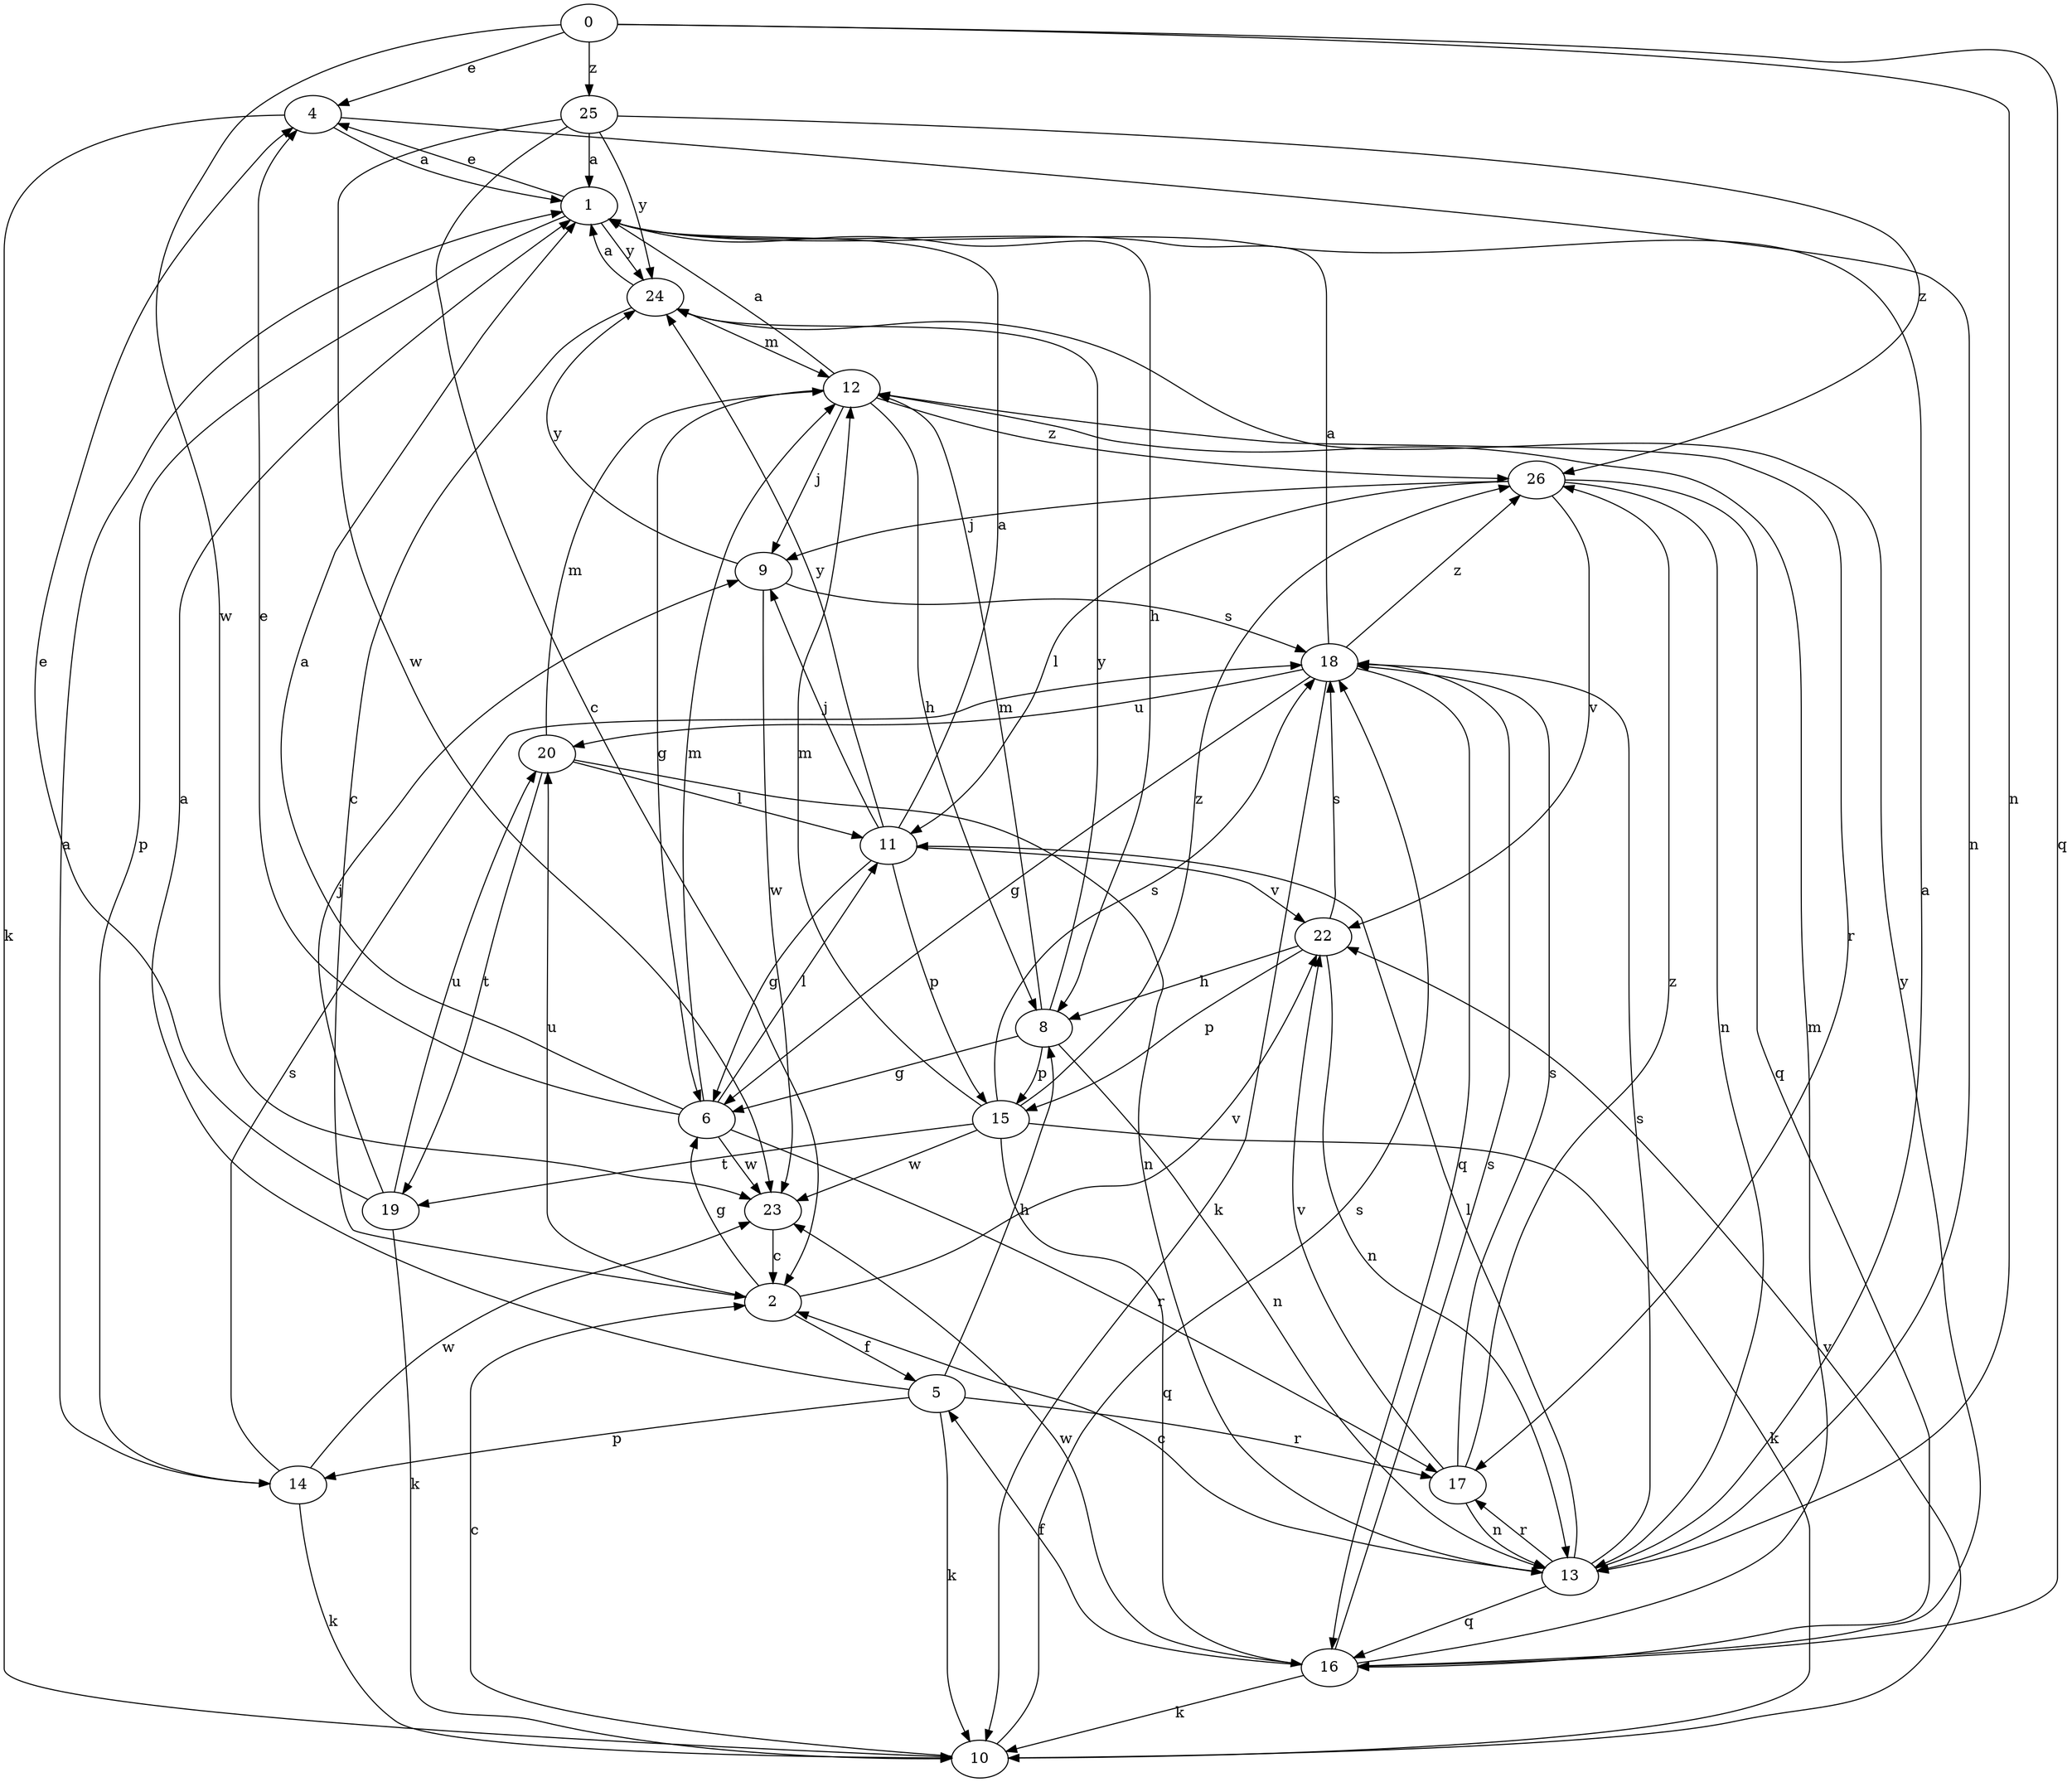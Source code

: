 strict digraph  {
0;
1;
2;
4;
5;
6;
8;
9;
10;
11;
12;
13;
14;
15;
16;
17;
18;
19;
20;
22;
23;
24;
25;
26;
0 -> 4  [label=e];
0 -> 13  [label=n];
0 -> 16  [label=q];
0 -> 23  [label=w];
0 -> 25  [label=z];
1 -> 4  [label=e];
1 -> 8  [label=h];
1 -> 14  [label=p];
1 -> 24  [label=y];
2 -> 5  [label=f];
2 -> 6  [label=g];
2 -> 20  [label=u];
2 -> 22  [label=v];
4 -> 1  [label=a];
4 -> 10  [label=k];
4 -> 13  [label=n];
5 -> 1  [label=a];
5 -> 8  [label=h];
5 -> 10  [label=k];
5 -> 14  [label=p];
5 -> 17  [label=r];
6 -> 1  [label=a];
6 -> 4  [label=e];
6 -> 11  [label=l];
6 -> 12  [label=m];
6 -> 17  [label=r];
6 -> 23  [label=w];
8 -> 6  [label=g];
8 -> 12  [label=m];
8 -> 13  [label=n];
8 -> 15  [label=p];
8 -> 24  [label=y];
9 -> 18  [label=s];
9 -> 23  [label=w];
9 -> 24  [label=y];
10 -> 2  [label=c];
10 -> 18  [label=s];
10 -> 22  [label=v];
11 -> 1  [label=a];
11 -> 6  [label=g];
11 -> 9  [label=j];
11 -> 15  [label=p];
11 -> 22  [label=v];
11 -> 24  [label=y];
12 -> 1  [label=a];
12 -> 6  [label=g];
12 -> 8  [label=h];
12 -> 9  [label=j];
12 -> 17  [label=r];
12 -> 26  [label=z];
13 -> 1  [label=a];
13 -> 2  [label=c];
13 -> 11  [label=l];
13 -> 16  [label=q];
13 -> 17  [label=r];
13 -> 18  [label=s];
14 -> 1  [label=a];
14 -> 10  [label=k];
14 -> 18  [label=s];
14 -> 23  [label=w];
15 -> 10  [label=k];
15 -> 12  [label=m];
15 -> 16  [label=q];
15 -> 18  [label=s];
15 -> 19  [label=t];
15 -> 23  [label=w];
15 -> 26  [label=z];
16 -> 5  [label=f];
16 -> 10  [label=k];
16 -> 12  [label=m];
16 -> 18  [label=s];
16 -> 23  [label=w];
16 -> 24  [label=y];
17 -> 13  [label=n];
17 -> 18  [label=s];
17 -> 22  [label=v];
17 -> 26  [label=z];
18 -> 1  [label=a];
18 -> 6  [label=g];
18 -> 10  [label=k];
18 -> 16  [label=q];
18 -> 20  [label=u];
18 -> 26  [label=z];
19 -> 4  [label=e];
19 -> 9  [label=j];
19 -> 10  [label=k];
19 -> 20  [label=u];
20 -> 11  [label=l];
20 -> 12  [label=m];
20 -> 13  [label=n];
20 -> 19  [label=t];
22 -> 8  [label=h];
22 -> 13  [label=n];
22 -> 15  [label=p];
22 -> 18  [label=s];
23 -> 2  [label=c];
24 -> 1  [label=a];
24 -> 2  [label=c];
24 -> 12  [label=m];
25 -> 1  [label=a];
25 -> 2  [label=c];
25 -> 23  [label=w];
25 -> 24  [label=y];
25 -> 26  [label=z];
26 -> 9  [label=j];
26 -> 11  [label=l];
26 -> 13  [label=n];
26 -> 16  [label=q];
26 -> 22  [label=v];
}
